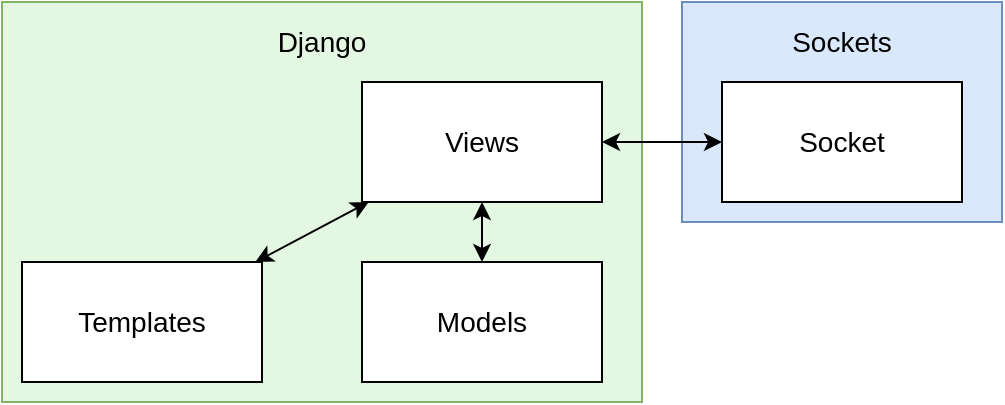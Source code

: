 <mxfile version="13.7.9" type="device" pages="4"><diagram id="C5RBs43oDa-KdzZeNtuy" name="Упрощенная схема"><mxGraphModel dx="1422" dy="822" grid="1" gridSize="10" guides="1" tooltips="1" connect="1" arrows="1" fold="1" page="1" pageScale="1" pageWidth="827" pageHeight="1169" math="0" shadow="0"><root><mxCell id="WIyWlLk6GJQsqaUBKTNV-0"/><mxCell id="WIyWlLk6GJQsqaUBKTNV-1" parent="WIyWlLk6GJQsqaUBKTNV-0"/><mxCell id="EHyH9gmq4Pvjkw1X7IqG-11" value="" style="rounded=0;whiteSpace=wrap;html=1;fontSize=14;strokeColor=#82b366;fillColor=#E3F7E2;" vertex="1" parent="WIyWlLk6GJQsqaUBKTNV-1"><mxGeometry x="180" y="250" width="320" height="200" as="geometry"/></mxCell><mxCell id="EHyH9gmq4Pvjkw1X7IqG-4" value="" style="rounded=0;whiteSpace=wrap;html=1;fontSize=14;fillColor=#dae8fc;strokeColor=#6c8ebf;" vertex="1" parent="WIyWlLk6GJQsqaUBKTNV-1"><mxGeometry x="520" y="250" width="160" height="110" as="geometry"/></mxCell><mxCell id="EHyH9gmq4Pvjkw1X7IqG-5" value="Views" style="rounded=0;whiteSpace=wrap;html=1;fontSize=14;" vertex="1" parent="WIyWlLk6GJQsqaUBKTNV-1"><mxGeometry x="360" y="290" width="120" height="60" as="geometry"/></mxCell><mxCell id="EHyH9gmq4Pvjkw1X7IqG-6" value="Models" style="rounded=0;whiteSpace=wrap;html=1;fontSize=14;" vertex="1" parent="WIyWlLk6GJQsqaUBKTNV-1"><mxGeometry x="360" y="380" width="120" height="60" as="geometry"/></mxCell><mxCell id="EHyH9gmq4Pvjkw1X7IqG-7" value="Templates" style="rounded=0;whiteSpace=wrap;html=1;fontSize=14;" vertex="1" parent="WIyWlLk6GJQsqaUBKTNV-1"><mxGeometry x="190" y="380" width="120" height="60" as="geometry"/></mxCell><mxCell id="EHyH9gmq4Pvjkw1X7IqG-8" value="" style="endArrow=classic;startArrow=classic;html=1;fontSize=14;entryX=0;entryY=0.5;entryDx=0;entryDy=0;" edge="1" parent="WIyWlLk6GJQsqaUBKTNV-1" source="EHyH9gmq4Pvjkw1X7IqG-5" target="EHyH9gmq4Pvjkw1X7IqG-15"><mxGeometry width="50" height="50" relative="1" as="geometry"><mxPoint x="220" y="170" as="sourcePoint"/><mxPoint x="220" y="340" as="targetPoint"/></mxGeometry></mxCell><mxCell id="EHyH9gmq4Pvjkw1X7IqG-9" value="" style="endArrow=classic;startArrow=classic;html=1;fontSize=14;" edge="1" parent="WIyWlLk6GJQsqaUBKTNV-1" source="EHyH9gmq4Pvjkw1X7IqG-7" target="EHyH9gmq4Pvjkw1X7IqG-5"><mxGeometry width="50" height="50" relative="1" as="geometry"><mxPoint x="280" y="370" as="sourcePoint"/><mxPoint x="330" y="320" as="targetPoint"/></mxGeometry></mxCell><mxCell id="EHyH9gmq4Pvjkw1X7IqG-10" value="" style="endArrow=classic;startArrow=classic;html=1;fontSize=14;" edge="1" parent="WIyWlLk6GJQsqaUBKTNV-1" source="EHyH9gmq4Pvjkw1X7IqG-6" target="EHyH9gmq4Pvjkw1X7IqG-5"><mxGeometry width="50" height="50" relative="1" as="geometry"><mxPoint x="180" y="380" as="sourcePoint"/><mxPoint x="280" y="190" as="targetPoint"/></mxGeometry></mxCell><mxCell id="EHyH9gmq4Pvjkw1X7IqG-12" value="Django" style="text;html=1;strokeColor=none;fillColor=none;align=center;verticalAlign=middle;whiteSpace=wrap;rounded=0;fontSize=14;" vertex="1" parent="WIyWlLk6GJQsqaUBKTNV-1"><mxGeometry x="320" y="260" width="40" height="20" as="geometry"/></mxCell><mxCell id="EHyH9gmq4Pvjkw1X7IqG-14" value="Sockets" style="text;html=1;strokeColor=none;fillColor=none;align=center;verticalAlign=middle;whiteSpace=wrap;rounded=0;fontSize=14;" vertex="1" parent="WIyWlLk6GJQsqaUBKTNV-1"><mxGeometry x="580" y="260" width="40" height="20" as="geometry"/></mxCell><mxCell id="EHyH9gmq4Pvjkw1X7IqG-15" value="Soсket" style="rounded=0;whiteSpace=wrap;html=1;fontSize=14;" vertex="1" parent="WIyWlLk6GJQsqaUBKTNV-1"><mxGeometry x="540" y="290" width="120" height="60" as="geometry"/></mxCell></root></mxGraphModel></diagram><diagram id="DAyemmlLb6Bu_T3YhF7H" name="Сокеты"><mxGraphModel dx="474" dy="274" grid="1" gridSize="10" guides="1" tooltips="1" connect="1" arrows="1" fold="1" page="1" pageScale="1" pageWidth="827" pageHeight="1169" math="0" shadow="0"><root><mxCell id="nTEOOpAfyPiPZUolU6AJ-0"/><mxCell id="nTEOOpAfyPiPZUolU6AJ-1" parent="nTEOOpAfyPiPZUolU6AJ-0"/><mxCell id="nTEOOpAfyPiPZUolU6AJ-2" value="Socket" style="swimlane;fontStyle=0;childLayout=stackLayout;horizontal=1;startSize=30;fillColor=none;horizontalStack=0;resizeParent=1;resizeParentMax=0;resizeLast=0;collapsible=1;marginBottom=0;fontSize=14;" vertex="1" parent="nTEOOpAfyPiPZUolU6AJ-1"><mxGeometry x="274" y="310" width="196" height="220" as="geometry"/></mxCell><mxCell id="nTEOOpAfyPiPZUolU6AJ-3" value="PACKAGE_SIZE" style="text;strokeColor=none;fillColor=none;align=left;verticalAlign=top;spacingLeft=4;spacingRight=4;overflow=hidden;rotatable=0;points=[[0,0.5],[1,0.5]];portConstraint=eastwest;" vertex="1" parent="nTEOOpAfyPiPZUolU6AJ-2"><mxGeometry y="30" width="196" height="26" as="geometry"/></mxCell><mxCell id="nTEOOpAfyPiPZUolU6AJ-10" value="" style="line;strokeWidth=1;fillColor=none;align=left;verticalAlign=middle;spacingTop=-1;spacingLeft=3;spacingRight=3;rotatable=0;labelPosition=right;points=[];portConstraint=eastwest;fontSize=14;" vertex="1" parent="nTEOOpAfyPiPZUolU6AJ-2"><mxGeometry y="56" width="196" height="8" as="geometry"/></mxCell><mxCell id="nTEOOpAfyPiPZUolU6AJ-5" value="__init__(self)" style="text;strokeColor=none;fillColor=none;align=left;verticalAlign=top;spacingLeft=4;spacingRight=4;overflow=hidden;rotatable=0;points=[[0,0.5],[1,0.5]];portConstraint=eastwest;" vertex="1" parent="nTEOOpAfyPiPZUolU6AJ-2"><mxGeometry y="64" width="196" height="26" as="geometry"/></mxCell><mxCell id="nTEOOpAfyPiPZUolU6AJ-12" value="read_big_number(self)" style="text;strokeColor=none;fillColor=none;align=left;verticalAlign=top;spacingLeft=4;spacingRight=4;overflow=hidden;rotatable=0;points=[[0,0.5],[1,0.5]];portConstraint=eastwest;" vertex="1" parent="nTEOOpAfyPiPZUolU6AJ-2"><mxGeometry y="90" width="196" height="26" as="geometry"/></mxCell><mxCell id="nTEOOpAfyPiPZUolU6AJ-11" value="send_int(self, value: int)" style="text;strokeColor=none;fillColor=none;align=left;verticalAlign=top;spacingLeft=4;spacingRight=4;overflow=hidden;rotatable=0;points=[[0,0.5],[1,0.5]];portConstraint=eastwest;" vertex="1" parent="nTEOOpAfyPiPZUolU6AJ-2"><mxGeometry y="116" width="196" height="26" as="geometry"/></mxCell><mxCell id="nTEOOpAfyPiPZUolU6AJ-14" value="get_int(self)" style="text;strokeColor=none;fillColor=none;align=left;verticalAlign=top;spacingLeft=4;spacingRight=4;overflow=hidden;rotatable=0;points=[[0,0.5],[1,0.5]];portConstraint=eastwest;" vertex="1" parent="nTEOOpAfyPiPZUolU6AJ-2"><mxGeometry y="142" width="196" height="26" as="geometry"/></mxCell><mxCell id="nTEOOpAfyPiPZUolU6AJ-13" value="read_bytes(self)" style="text;strokeColor=none;fillColor=none;align=left;verticalAlign=top;spacingLeft=4;spacingRight=4;overflow=hidden;rotatable=0;points=[[0,0.5],[1,0.5]];portConstraint=eastwest;" vertex="1" parent="nTEOOpAfyPiPZUolU6AJ-2"><mxGeometry y="168" width="196" height="26" as="geometry"/></mxCell><mxCell id="nTEOOpAfyPiPZUolU6AJ-15" value="write_bytes(self, message_bytes)" style="text;strokeColor=none;fillColor=none;align=left;verticalAlign=top;spacingLeft=4;spacingRight=4;overflow=hidden;rotatable=0;points=[[0,0.5],[1,0.5]];portConstraint=eastwest;" vertex="1" parent="nTEOOpAfyPiPZUolU6AJ-2"><mxGeometry y="194" width="196" height="26" as="geometry"/></mxCell></root></mxGraphModel></diagram><diagram id="XaaJ7Nils9IOybqDj1iD" name="Модели"><mxGraphModel dx="813" dy="470" grid="1" gridSize="10" guides="1" tooltips="1" connect="1" arrows="1" fold="1" page="1" pageScale="1" pageWidth="827" pageHeight="1169" math="0" shadow="0"><root><mxCell id="HlTt_u2QTc4hu2LOV_vj-0"/><mxCell id="HlTt_u2QTc4hu2LOV_vj-1" parent="HlTt_u2QTc4hu2LOV_vj-0"/><mxCell id="zDYWcllfx0u4GfTYMn2P-0" value="Connector" style="swimlane;fontStyle=0;childLayout=stackLayout;horizontal=1;startSize=30;fillColor=none;horizontalStack=0;resizeParent=1;resizeParentMax=0;resizeLast=0;collapsible=1;marginBottom=0;fontSize=14;" vertex="1" parent="HlTt_u2QTc4hu2LOV_vj-1"><mxGeometry x="240" y="250" width="196" height="116" as="geometry"/></mxCell><mxCell id="zDYWcllfx0u4GfTYMn2P-9" value="charfield type" style="text;strokeColor=none;fillColor=none;align=left;verticalAlign=top;spacingLeft=4;spacingRight=4;overflow=hidden;rotatable=0;points=[[0,0.5],[1,0.5]];portConstraint=eastwest;fontSize=14;" vertex="1" parent="zDYWcllfx0u4GfTYMn2P-0"><mxGeometry y="30" width="196" height="26" as="geometry"/></mxCell><mxCell id="zDYWcllfx0u4GfTYMn2P-11" value="charfield phone" style="text;strokeColor=none;fillColor=none;align=left;verticalAlign=top;spacingLeft=4;spacingRight=4;overflow=hidden;rotatable=0;points=[[0,0.5],[1,0.5]];portConstraint=eastwest;fontSize=14;" vertex="1" parent="zDYWcllfx0u4GfTYMn2P-0"><mxGeometry y="56" width="196" height="26" as="geometry"/></mxCell><mxCell id="zDYWcllfx0u4GfTYMn2P-10" value="charfield state" style="text;strokeColor=none;fillColor=none;align=left;verticalAlign=top;spacingLeft=4;spacingRight=4;overflow=hidden;rotatable=0;points=[[0,0.5],[1,0.5]];portConstraint=eastwest;fontSize=14;" vertex="1" parent="zDYWcllfx0u4GfTYMn2P-0"><mxGeometry y="82" width="196" height="26" as="geometry"/></mxCell><mxCell id="zDYWcllfx0u4GfTYMn2P-2" value="" style="line;strokeWidth=1;fillColor=none;align=left;verticalAlign=middle;spacingTop=-1;spacingLeft=3;spacingRight=3;rotatable=0;labelPosition=right;points=[];portConstraint=eastwest;fontSize=14;" vertex="1" parent="zDYWcllfx0u4GfTYMn2P-0"><mxGeometry y="108" width="196" height="8" as="geometry"/></mxCell><mxCell id="zDYWcllfx0u4GfTYMn2P-17" value="Source" style="swimlane;fontStyle=0;childLayout=stackLayout;horizontal=1;startSize=30;fillColor=none;horizontalStack=0;resizeParent=1;resizeParentMax=0;resizeLast=0;collapsible=1;marginBottom=0;fontSize=14;" vertex="1" parent="HlTt_u2QTc4hu2LOV_vj-1"><mxGeometry x="240" y="400" width="196" height="90" as="geometry"/></mxCell><mxCell id="zDYWcllfx0u4GfTYMn2P-18" value="integerfield receiver_id" style="text;strokeColor=none;fillColor=none;align=left;verticalAlign=top;spacingLeft=4;spacingRight=4;overflow=hidden;rotatable=0;points=[[0,0.5],[1,0.5]];portConstraint=eastwest;fontSize=14;" vertex="1" parent="zDYWcllfx0u4GfTYMn2P-17"><mxGeometry y="30" width="196" height="26" as="geometry"/></mxCell><mxCell id="zDYWcllfx0u4GfTYMn2P-19" value="integerfield chat_id" style="text;strokeColor=none;fillColor=none;align=left;verticalAlign=top;spacingLeft=4;spacingRight=4;overflow=hidden;rotatable=0;points=[[0,0.5],[1,0.5]];portConstraint=eastwest;fontSize=14;" vertex="1" parent="zDYWcllfx0u4GfTYMn2P-17"><mxGeometry y="56" width="196" height="26" as="geometry"/></mxCell><mxCell id="zDYWcllfx0u4GfTYMn2P-21" value="" style="line;strokeWidth=1;fillColor=none;align=left;verticalAlign=middle;spacingTop=-1;spacingLeft=3;spacingRight=3;rotatable=0;labelPosition=right;points=[];portConstraint=eastwest;fontSize=14;" vertex="1" parent="zDYWcllfx0u4GfTYMn2P-17"><mxGeometry y="82" width="196" height="8" as="geometry"/></mxCell><mxCell id="zDYWcllfx0u4GfTYMn2P-22" value="Destination" style="swimlane;fontStyle=0;childLayout=stackLayout;horizontal=1;startSize=30;fillColor=none;horizontalStack=0;resizeParent=1;resizeParentMax=0;resizeLast=0;collapsible=1;marginBottom=0;fontSize=14;" vertex="1" parent="HlTt_u2QTc4hu2LOV_vj-1"><mxGeometry x="480" y="400" width="196" height="90" as="geometry"/></mxCell><mxCell id="zDYWcllfx0u4GfTYMn2P-23" value="integerfield source_id" style="text;strokeColor=none;fillColor=none;align=left;verticalAlign=top;spacingLeft=4;spacingRight=4;overflow=hidden;rotatable=0;points=[[0,0.5],[1,0.5]];portConstraint=eastwest;fontSize=14;" vertex="1" parent="zDYWcllfx0u4GfTYMn2P-22"><mxGeometry y="30" width="196" height="26" as="geometry"/></mxCell><mxCell id="zDYWcllfx0u4GfTYMn2P-24" value="integerfield destination_id" style="text;strokeColor=none;fillColor=none;align=left;verticalAlign=top;spacingLeft=4;spacingRight=4;overflow=hidden;rotatable=0;points=[[0,0.5],[1,0.5]];portConstraint=eastwest;fontSize=14;" vertex="1" parent="zDYWcllfx0u4GfTYMn2P-22"><mxGeometry y="56" width="196" height="26" as="geometry"/></mxCell><mxCell id="zDYWcllfx0u4GfTYMn2P-26" value="" style="line;strokeWidth=1;fillColor=none;align=left;verticalAlign=middle;spacingTop=-1;spacingLeft=3;spacingRight=3;rotatable=0;labelPosition=right;points=[];portConstraint=eastwest;fontSize=14;" vertex="1" parent="zDYWcllfx0u4GfTYMn2P-22"><mxGeometry y="82" width="196" height="8" as="geometry"/></mxCell><mxCell id="zDYWcllfx0u4GfTYMn2P-12" value="Relation" style="swimlane;fontStyle=0;childLayout=stackLayout;horizontal=1;startSize=30;fillColor=none;horizontalStack=0;resizeParent=1;resizeParentMax=0;resizeLast=0;collapsible=1;marginBottom=0;fontSize=14;" vertex="1" parent="HlTt_u2QTc4hu2LOV_vj-1"><mxGeometry x="480" y="250" width="196" height="90" as="geometry"/></mxCell><mxCell id="zDYWcllfx0u4GfTYMn2P-13" value="integerfield sender_id" style="text;strokeColor=none;fillColor=none;align=left;verticalAlign=top;spacingLeft=4;spacingRight=4;overflow=hidden;rotatable=0;points=[[0,0.5],[1,0.5]];portConstraint=eastwest;fontSize=14;" vertex="1" parent="zDYWcllfx0u4GfTYMn2P-12"><mxGeometry y="30" width="196" height="26" as="geometry"/></mxCell><mxCell id="zDYWcllfx0u4GfTYMn2P-15" value="integerfield chat_id" style="text;strokeColor=none;fillColor=none;align=left;verticalAlign=top;spacingLeft=4;spacingRight=4;overflow=hidden;rotatable=0;points=[[0,0.5],[1,0.5]];portConstraint=eastwest;fontSize=14;" vertex="1" parent="zDYWcllfx0u4GfTYMn2P-12"><mxGeometry y="56" width="196" height="26" as="geometry"/></mxCell><mxCell id="zDYWcllfx0u4GfTYMn2P-16" value="" style="line;strokeWidth=1;fillColor=none;align=left;verticalAlign=middle;spacingTop=-1;spacingLeft=3;spacingRight=3;rotatable=0;labelPosition=right;points=[];portConstraint=eastwest;fontSize=14;" vertex="1" parent="zDYWcllfx0u4GfTYMn2P-12"><mxGeometry y="82" width="196" height="8" as="geometry"/></mxCell></root></mxGraphModel></diagram><diagram id="x6M3O4sJGlOTfH4QFtNn" name="Формы"><mxGraphModel dx="981" dy="567" grid="1" gridSize="10" guides="1" tooltips="1" connect="1" arrows="1" fold="1" page="1" pageScale="1" pageWidth="827" pageHeight="1169" math="0" shadow="0"><root><mxCell id="77JbfFMGrAyC3mcNvBXe-0"/><mxCell id="77JbfFMGrAyC3mcNvBXe-1" parent="77JbfFMGrAyC3mcNvBXe-0"/><mxCell id="AyYcnP1SukW0Ix2_c1Mg-17" value="RegistrationForm" style="swimlane;fontStyle=0;childLayout=stackLayout;horizontal=1;startSize=30;fillColor=none;horizontalStack=0;resizeParent=1;resizeParentMax=0;resizeLast=0;collapsible=1;marginBottom=0;fontSize=14;" vertex="1" parent="77JbfFMGrAyC3mcNvBXe-1"><mxGeometry x="30" y="310" width="196" height="142" as="geometry"/></mxCell><mxCell id="AyYcnP1SukW0Ix2_c1Mg-18" value="charfield first_name" style="text;strokeColor=none;fillColor=none;align=left;verticalAlign=top;spacingLeft=4;spacingRight=4;overflow=hidden;rotatable=0;points=[[0,0.5],[1,0.5]];portConstraint=eastwest;fontSize=14;" vertex="1" parent="AyYcnP1SukW0Ix2_c1Mg-17"><mxGeometry y="30" width="196" height="26" as="geometry"/></mxCell><mxCell id="AyYcnP1SukW0Ix2_c1Mg-19" value="charfield second_name" style="text;strokeColor=none;fillColor=none;align=left;verticalAlign=top;spacingLeft=4;spacingRight=4;overflow=hidden;rotatable=0;points=[[0,0.5],[1,0.5]];portConstraint=eastwest;fontSize=14;" vertex="1" parent="AyYcnP1SukW0Ix2_c1Mg-17"><mxGeometry y="56" width="196" height="26" as="geometry"/></mxCell><mxCell id="AyYcnP1SukW0Ix2_c1Mg-34" value="charfield login" style="text;strokeColor=none;fillColor=none;align=left;verticalAlign=top;spacingLeft=4;spacingRight=4;overflow=hidden;rotatable=0;points=[[0,0.5],[1,0.5]];portConstraint=eastwest;fontSize=14;" vertex="1" parent="AyYcnP1SukW0Ix2_c1Mg-17"><mxGeometry y="82" width="196" height="26" as="geometry"/></mxCell><mxCell id="AyYcnP1SukW0Ix2_c1Mg-20" value="charfield password" style="text;strokeColor=none;fillColor=none;align=left;verticalAlign=top;spacingLeft=4;spacingRight=4;overflow=hidden;rotatable=0;points=[[0,0.5],[1,0.5]];portConstraint=eastwest;fontSize=14;" vertex="1" parent="AyYcnP1SukW0Ix2_c1Mg-17"><mxGeometry y="108" width="196" height="26" as="geometry"/></mxCell><mxCell id="AyYcnP1SukW0Ix2_c1Mg-21" value="" style="line;strokeWidth=1;fillColor=none;align=left;verticalAlign=middle;spacingTop=-1;spacingLeft=3;spacingRight=3;rotatable=0;labelPosition=right;points=[];portConstraint=eastwest;fontSize=14;" vertex="1" parent="AyYcnP1SukW0Ix2_c1Mg-17"><mxGeometry y="134" width="196" height="8" as="geometry"/></mxCell><mxCell id="AyYcnP1SukW0Ix2_c1Mg-5" value="SourceForm" style="swimlane;fontStyle=0;childLayout=stackLayout;horizontal=1;startSize=30;fillColor=none;horizontalStack=0;resizeParent=1;resizeParentMax=0;resizeLast=0;collapsible=1;marginBottom=0;fontSize=14;" vertex="1" parent="77JbfFMGrAyC3mcNvBXe-1"><mxGeometry x="30" y="470" width="196" height="90" as="geometry"/></mxCell><mxCell id="AyYcnP1SukW0Ix2_c1Mg-6" value="integerfield connector_id" style="text;strokeColor=none;fillColor=none;align=left;verticalAlign=top;spacingLeft=4;spacingRight=4;overflow=hidden;rotatable=0;points=[[0,0.5],[1,0.5]];portConstraint=eastwest;fontSize=14;" vertex="1" parent="AyYcnP1SukW0Ix2_c1Mg-5"><mxGeometry y="30" width="196" height="26" as="geometry"/></mxCell><mxCell id="AyYcnP1SukW0Ix2_c1Mg-35" value="charfield channel_name" style="text;strokeColor=none;fillColor=none;align=left;verticalAlign=top;spacingLeft=4;spacingRight=4;overflow=hidden;rotatable=0;points=[[0,0.5],[1,0.5]];portConstraint=eastwest;fontSize=14;" vertex="1" parent="AyYcnP1SukW0Ix2_c1Mg-5"><mxGeometry y="56" width="196" height="26" as="geometry"/></mxCell><mxCell id="AyYcnP1SukW0Ix2_c1Mg-8" value="" style="line;strokeWidth=1;fillColor=none;align=left;verticalAlign=middle;spacingTop=-1;spacingLeft=3;spacingRight=3;rotatable=0;labelPosition=right;points=[];portConstraint=eastwest;fontSize=14;" vertex="1" parent="AyYcnP1SukW0Ix2_c1Mg-5"><mxGeometry y="82" width="196" height="8" as="geometry"/></mxCell><mxCell id="AyYcnP1SukW0Ix2_c1Mg-13" value="ConnectorForm" style="swimlane;fontStyle=0;childLayout=stackLayout;horizontal=1;startSize=30;fillColor=none;horizontalStack=0;resizeParent=1;resizeParentMax=0;resizeLast=0;collapsible=1;marginBottom=0;fontSize=14;" vertex="1" parent="77JbfFMGrAyC3mcNvBXe-1"><mxGeometry x="240" y="310" width="196" height="90" as="geometry"/></mxCell><mxCell id="AyYcnP1SukW0Ix2_c1Mg-14" value="charfield social_network" style="text;strokeColor=none;fillColor=none;align=left;verticalAlign=top;spacingLeft=4;spacingRight=4;overflow=hidden;rotatable=0;points=[[0,0.5],[1,0.5]];portConstraint=eastwest;fontSize=14;" vertex="1" parent="AyYcnP1SukW0Ix2_c1Mg-13"><mxGeometry y="30" width="196" height="26" as="geometry"/></mxCell><mxCell id="AyYcnP1SukW0Ix2_c1Mg-15" value="integerfield chat_id" style="text;strokeColor=none;fillColor=none;align=left;verticalAlign=top;spacingLeft=4;spacingRight=4;overflow=hidden;rotatable=0;points=[[0,0.5],[1,0.5]];portConstraint=eastwest;fontSize=14;" vertex="1" parent="AyYcnP1SukW0Ix2_c1Mg-13"><mxGeometry y="56" width="196" height="26" as="geometry"/></mxCell><mxCell id="AyYcnP1SukW0Ix2_c1Mg-16" value="" style="line;strokeWidth=1;fillColor=none;align=left;verticalAlign=middle;spacingTop=-1;spacingLeft=3;spacingRight=3;rotatable=0;labelPosition=right;points=[];portConstraint=eastwest;fontSize=14;" vertex="1" parent="AyYcnP1SukW0Ix2_c1Mg-13"><mxGeometry y="82" width="196" height="8" as="geometry"/></mxCell><mxCell id="AyYcnP1SukW0Ix2_c1Mg-22" value="DataFromUser" style="swimlane;fontStyle=0;childLayout=stackLayout;horizontal=1;startSize=30;fillColor=none;horizontalStack=0;resizeParent=1;resizeParentMax=0;resizeLast=0;collapsible=1;marginBottom=0;fontSize=14;" vertex="1" parent="77JbfFMGrAyC3mcNvBXe-1"><mxGeometry x="450" y="310" width="196" height="64" as="geometry"/></mxCell><mxCell id="AyYcnP1SukW0Ix2_c1Mg-23" value="charfield data" style="text;strokeColor=none;fillColor=none;align=left;verticalAlign=top;spacingLeft=4;spacingRight=4;overflow=hidden;rotatable=0;points=[[0,0.5],[1,0.5]];portConstraint=eastwest;fontSize=14;" vertex="1" parent="AyYcnP1SukW0Ix2_c1Mg-22"><mxGeometry y="30" width="196" height="26" as="geometry"/></mxCell><mxCell id="AyYcnP1SukW0Ix2_c1Mg-25" value="" style="line;strokeWidth=1;fillColor=none;align=left;verticalAlign=middle;spacingTop=-1;spacingLeft=3;spacingRight=3;rotatable=0;labelPosition=right;points=[];portConstraint=eastwest;fontSize=14;" vertex="1" parent="AyYcnP1SukW0Ix2_c1Mg-22"><mxGeometry y="56" width="196" height="8" as="geometry"/></mxCell><mxCell id="AyYcnP1SukW0Ix2_c1Mg-9" value="DestinationForm" style="swimlane;fontStyle=0;childLayout=stackLayout;horizontal=1;startSize=30;fillColor=none;horizontalStack=0;resizeParent=1;resizeParentMax=0;resizeLast=0;collapsible=1;marginBottom=0;fontSize=14;" vertex="1" parent="77JbfFMGrAyC3mcNvBXe-1"><mxGeometry x="240" y="410" width="196" height="90" as="geometry"/></mxCell><mxCell id="AyYcnP1SukW0Ix2_c1Mg-10" value="integerfield connector_id" style="text;strokeColor=none;fillColor=none;align=left;verticalAlign=top;spacingLeft=4;spacingRight=4;overflow=hidden;rotatable=0;points=[[0,0.5],[1,0.5]];portConstraint=eastwest;fontSize=14;" vertex="1" parent="AyYcnP1SukW0Ix2_c1Mg-9"><mxGeometry y="30" width="196" height="26" as="geometry"/></mxCell><mxCell id="AyYcnP1SukW0Ix2_c1Mg-11" value="charfield channel_name" style="text;strokeColor=none;fillColor=none;align=left;verticalAlign=top;spacingLeft=4;spacingRight=4;overflow=hidden;rotatable=0;points=[[0,0.5],[1,0.5]];portConstraint=eastwest;fontSize=14;" vertex="1" parent="AyYcnP1SukW0Ix2_c1Mg-9"><mxGeometry y="56" width="196" height="26" as="geometry"/></mxCell><mxCell id="AyYcnP1SukW0Ix2_c1Mg-12" value="" style="line;strokeWidth=1;fillColor=none;align=left;verticalAlign=middle;spacingTop=-1;spacingLeft=3;spacingRight=3;rotatable=0;labelPosition=right;points=[];portConstraint=eastwest;fontSize=14;" vertex="1" parent="AyYcnP1SukW0Ix2_c1Mg-9"><mxGeometry y="82" width="196" height="8" as="geometry"/></mxCell><mxCell id="AyYcnP1SukW0Ix2_c1Mg-30" value="SignInForm" style="swimlane;fontStyle=0;childLayout=stackLayout;horizontal=1;startSize=30;fillColor=none;horizontalStack=0;resizeParent=1;resizeParentMax=0;resizeLast=0;collapsible=1;marginBottom=0;fontSize=14;" vertex="1" parent="77JbfFMGrAyC3mcNvBXe-1"><mxGeometry x="450" y="390" width="196" height="90" as="geometry"/></mxCell><mxCell id="AyYcnP1SukW0Ix2_c1Mg-31" value="charfield login" style="text;strokeColor=none;fillColor=none;align=left;verticalAlign=top;spacingLeft=4;spacingRight=4;overflow=hidden;rotatable=0;points=[[0,0.5],[1,0.5]];portConstraint=eastwest;fontSize=14;" vertex="1" parent="AyYcnP1SukW0Ix2_c1Mg-30"><mxGeometry y="30" width="196" height="26" as="geometry"/></mxCell><mxCell id="AyYcnP1SukW0Ix2_c1Mg-32" value="charfield password" style="text;strokeColor=none;fillColor=none;align=left;verticalAlign=top;spacingLeft=4;spacingRight=4;overflow=hidden;rotatable=0;points=[[0,0.5],[1,0.5]];portConstraint=eastwest;fontSize=14;" vertex="1" parent="AyYcnP1SukW0Ix2_c1Mg-30"><mxGeometry y="56" width="196" height="26" as="geometry"/></mxCell><mxCell id="AyYcnP1SukW0Ix2_c1Mg-33" value="" style="line;strokeWidth=1;fillColor=none;align=left;verticalAlign=middle;spacingTop=-1;spacingLeft=3;spacingRight=3;rotatable=0;labelPosition=right;points=[];portConstraint=eastwest;fontSize=14;" vertex="1" parent="AyYcnP1SukW0Ix2_c1Mg-30"><mxGeometry y="82" width="196" height="8" as="geometry"/></mxCell><mxCell id="AyYcnP1SukW0Ix2_c1Mg-26" value="RelationForm" style="swimlane;fontStyle=0;childLayout=stackLayout;horizontal=1;startSize=30;fillColor=none;horizontalStack=0;resizeParent=1;resizeParentMax=0;resizeLast=0;collapsible=1;marginBottom=0;fontSize=14;" vertex="1" parent="77JbfFMGrAyC3mcNvBXe-1"><mxGeometry x="450" y="495" width="196" height="90" as="geometry"/></mxCell><mxCell id="AyYcnP1SukW0Ix2_c1Mg-27" value="integerfield source" style="text;strokeColor=none;fillColor=none;align=left;verticalAlign=top;spacingLeft=4;spacingRight=4;overflow=hidden;rotatable=0;points=[[0,0.5],[1,0.5]];portConstraint=eastwest;fontSize=14;" vertex="1" parent="AyYcnP1SukW0Ix2_c1Mg-26"><mxGeometry y="30" width="196" height="26" as="geometry"/></mxCell><mxCell id="AyYcnP1SukW0Ix2_c1Mg-28" value="integerfield destination" style="text;strokeColor=none;fillColor=none;align=left;verticalAlign=top;spacingLeft=4;spacingRight=4;overflow=hidden;rotatable=0;points=[[0,0.5],[1,0.5]];portConstraint=eastwest;fontSize=14;" vertex="1" parent="AyYcnP1SukW0Ix2_c1Mg-26"><mxGeometry y="56" width="196" height="26" as="geometry"/></mxCell><mxCell id="AyYcnP1SukW0Ix2_c1Mg-29" value="" style="line;strokeWidth=1;fillColor=none;align=left;verticalAlign=middle;spacingTop=-1;spacingLeft=3;spacingRight=3;rotatable=0;labelPosition=right;points=[];portConstraint=eastwest;fontSize=14;" vertex="1" parent="AyYcnP1SukW0Ix2_c1Mg-26"><mxGeometry y="82" width="196" height="8" as="geometry"/></mxCell></root></mxGraphModel></diagram></mxfile>